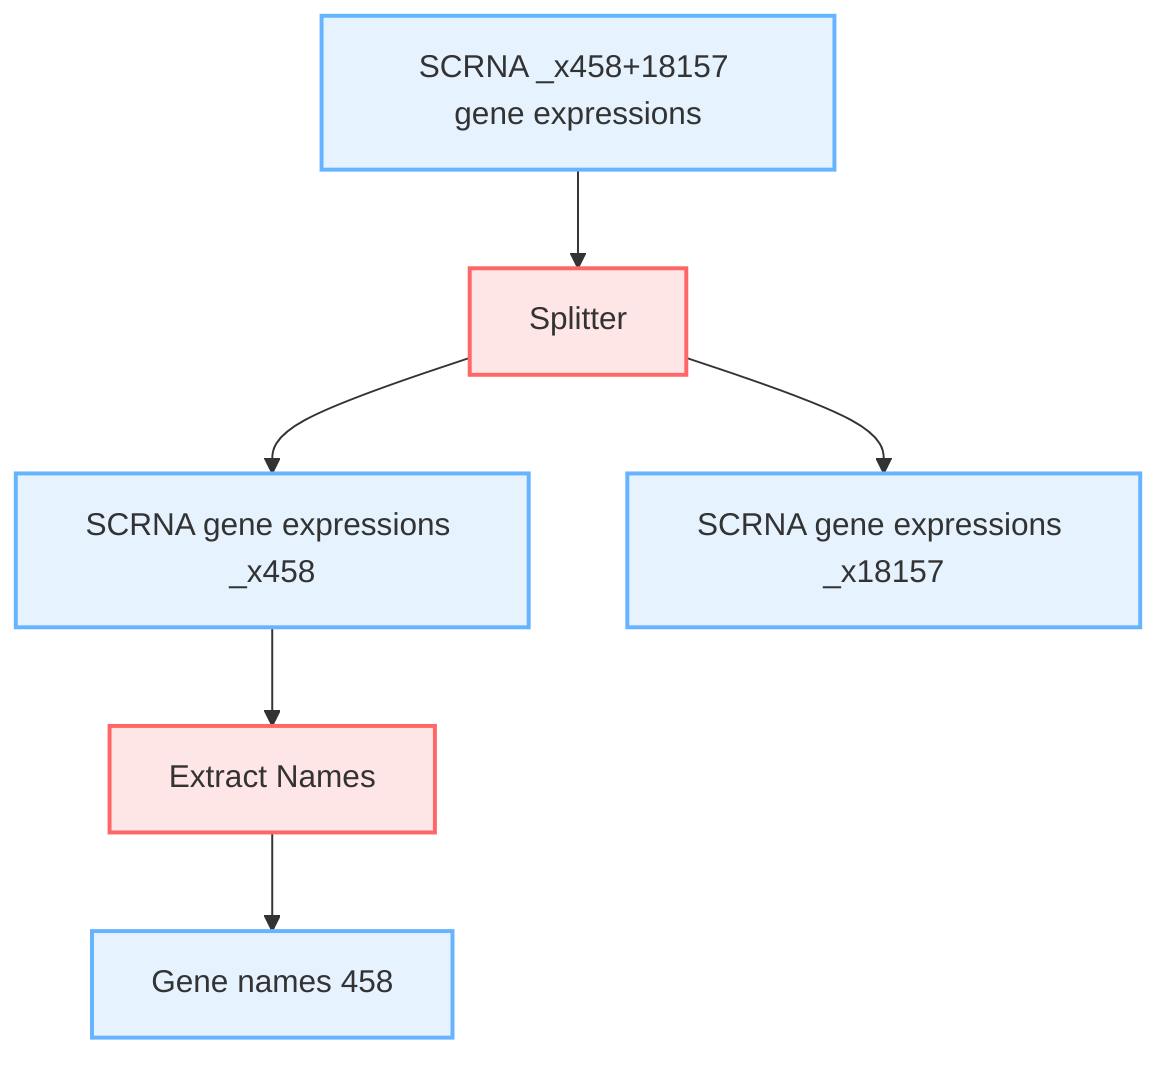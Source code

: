 %%{init: {'themeVariables': {'nodeTextColor':'#000'}}}%%
flowchart TD
    classDef data fill:#e6f3ff,stroke:#66b3ff,stroke-width:2px
    classDef op fill:#ffe6e6,stroke:#ff6666,stroke-width:2px,shape:round-rect

    data14["SCRNA _x458+18157 gene expressions"]:::data
    op9["Splitter"]:::op
    data15["SCRNA gene expressions _x458"]:::data
    data16["SCRNA gene expressions _x18157"]:::data
    data14 --> op9 --> data15 & data16
    data17["Gene names 458"]:::data
    op10["Extract Names"]:::op
    data15 --> op10 --> data17
